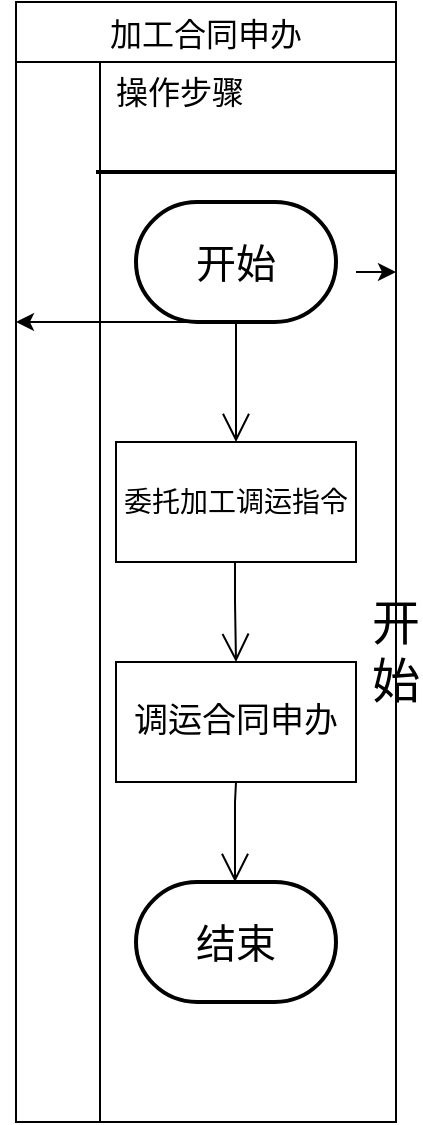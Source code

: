 <mxfile version="22.1.7" type="github">
  <diagram name="第 1 页" id="iP12DBV8bAaUlN6JMXEY">
    <mxGraphModel dx="1050" dy="530" grid="1" gridSize="10" guides="1" tooltips="1" connect="1" arrows="1" fold="1" page="1" pageScale="1" pageWidth="827" pageHeight="1169" math="0" shadow="0">
      <root>
        <mxCell id="0" />
        <mxCell id="1" parent="0" />
        <mxCell id="yWSRPp1NiUVczaKX_BIT-1" value="加工合同申办" style="shape=table;startSize=30;container=1;collapsible=0;childLayout=tableLayout;fixedRows=1;rowLines=0;fontStyle=0;strokeColor=default;fontSize=16;" vertex="1" parent="1">
          <mxGeometry x="320" y="190" width="190" height="560" as="geometry" />
        </mxCell>
        <mxCell id="yWSRPp1NiUVczaKX_BIT-2" value="" style="shape=tableRow;horizontal=0;startSize=0;swimlaneHead=0;swimlaneBody=0;top=0;left=0;bottom=0;right=0;collapsible=0;dropTarget=0;fillColor=none;points=[[0,0.5],[1,0.5]];portConstraint=eastwest;strokeColor=inherit;fontSize=16;" vertex="1" parent="yWSRPp1NiUVczaKX_BIT-1">
          <mxGeometry y="30" width="190" height="30" as="geometry" />
        </mxCell>
        <mxCell id="yWSRPp1NiUVczaKX_BIT-3" value="" style="shape=partialRectangle;html=1;whiteSpace=wrap;connectable=0;fillColor=none;top=0;left=0;bottom=0;right=0;overflow=hidden;pointerEvents=1;strokeColor=inherit;fontSize=16;" vertex="1" parent="yWSRPp1NiUVczaKX_BIT-2">
          <mxGeometry width="42" height="30" as="geometry">
            <mxRectangle width="42" height="30" as="alternateBounds" />
          </mxGeometry>
        </mxCell>
        <mxCell id="yWSRPp1NiUVczaKX_BIT-4" value="操作步骤" style="shape=partialRectangle;html=1;whiteSpace=wrap;connectable=0;fillColor=none;top=0;left=0;bottom=0;right=0;align=left;spacingLeft=6;overflow=hidden;strokeColor=inherit;fontSize=16;" vertex="1" parent="yWSRPp1NiUVczaKX_BIT-2">
          <mxGeometry x="42" width="148" height="30" as="geometry">
            <mxRectangle width="148" height="30" as="alternateBounds" />
          </mxGeometry>
        </mxCell>
        <mxCell id="yWSRPp1NiUVczaKX_BIT-5" value="" style="shape=tableRow;horizontal=0;startSize=0;swimlaneHead=0;swimlaneBody=0;top=0;left=0;bottom=0;right=0;collapsible=0;dropTarget=0;fillColor=none;points=[[0,0.5],[1,0.5]];portConstraint=eastwest;strokeColor=inherit;fontSize=16;" vertex="1" parent="yWSRPp1NiUVczaKX_BIT-1">
          <mxGeometry y="60" width="190" height="30" as="geometry" />
        </mxCell>
        <mxCell id="yWSRPp1NiUVczaKX_BIT-6" value="" style="shape=partialRectangle;html=1;whiteSpace=wrap;connectable=0;fillColor=none;top=0;left=0;bottom=0;right=0;overflow=hidden;strokeColor=inherit;fontSize=16;" vertex="1" parent="yWSRPp1NiUVczaKX_BIT-5">
          <mxGeometry width="42" height="30" as="geometry">
            <mxRectangle width="42" height="30" as="alternateBounds" />
          </mxGeometry>
        </mxCell>
        <mxCell id="yWSRPp1NiUVczaKX_BIT-7" value="" style="shape=partialRectangle;html=1;whiteSpace=wrap;connectable=0;fillColor=none;top=0;left=0;bottom=0;right=0;align=left;spacingLeft=6;overflow=hidden;strokeColor=inherit;fontSize=16;" vertex="1" parent="yWSRPp1NiUVczaKX_BIT-5">
          <mxGeometry x="42" width="148" height="30" as="geometry">
            <mxRectangle width="148" height="30" as="alternateBounds" />
          </mxGeometry>
        </mxCell>
        <mxCell id="yWSRPp1NiUVczaKX_BIT-8" value="" style="shape=tableRow;horizontal=0;startSize=0;swimlaneHead=0;swimlaneBody=0;top=0;left=0;bottom=0;right=0;collapsible=0;dropTarget=0;fillColor=none;points=[[0,0.5],[1,0.5]];portConstraint=eastwest;strokeColor=inherit;fontSize=16;" vertex="1" parent="yWSRPp1NiUVczaKX_BIT-1">
          <mxGeometry y="90" width="190" height="470" as="geometry" />
        </mxCell>
        <mxCell id="yWSRPp1NiUVczaKX_BIT-9" value="" style="shape=partialRectangle;html=1;whiteSpace=wrap;connectable=0;fillColor=none;top=0;left=0;bottom=0;right=0;overflow=hidden;strokeColor=inherit;fontSize=16;" vertex="1" parent="yWSRPp1NiUVczaKX_BIT-8">
          <mxGeometry width="42" height="470" as="geometry">
            <mxRectangle width="42" height="470" as="alternateBounds" />
          </mxGeometry>
        </mxCell>
        <mxCell id="yWSRPp1NiUVczaKX_BIT-10" value="" style="shape=partialRectangle;html=1;whiteSpace=wrap;connectable=0;fillColor=none;top=0;left=0;bottom=0;right=0;align=left;spacingLeft=6;overflow=hidden;strokeColor=inherit;fontSize=16;" vertex="1" parent="yWSRPp1NiUVczaKX_BIT-8">
          <mxGeometry x="42" width="148" height="470" as="geometry">
            <mxRectangle width="148" height="470" as="alternateBounds" />
          </mxGeometry>
        </mxCell>
        <mxCell id="yWSRPp1NiUVczaKX_BIT-13" value="&lt;font style=&quot;font-size: 24px;&quot;&gt;开始&lt;/font&gt;" style="shape=ext;double=1;rounded=1;whiteSpace=wrap;html=1;" vertex="1" parent="yWSRPp1NiUVczaKX_BIT-8">
          <mxGeometry x="190" width="NaN" height="470" as="geometry">
            <mxRectangle width="NaN" height="470" as="alternateBounds" />
          </mxGeometry>
        </mxCell>
        <mxCell id="yWSRPp1NiUVczaKX_BIT-15" value="" style="whiteSpace=wrap;html=1;rounded=1;" vertex="1" parent="yWSRPp1NiUVczaKX_BIT-8">
          <mxGeometry width="NaN" height="470" as="geometry">
            <mxRectangle width="NaN" height="470" as="alternateBounds" />
          </mxGeometry>
        </mxCell>
        <mxCell id="yWSRPp1NiUVczaKX_BIT-11" value="" style="line;strokeWidth=2;html=1;" vertex="1" parent="1">
          <mxGeometry x="360" y="270" width="150" height="10" as="geometry" />
        </mxCell>
        <mxCell id="yWSRPp1NiUVczaKX_BIT-14" value="" style="edgeStyle=orthogonalEdgeStyle;rounded=0;orthogonalLoop=1;jettySize=auto;html=1;" edge="1" parent="1" target="yWSRPp1NiUVczaKX_BIT-13">
          <mxGeometry relative="1" as="geometry">
            <mxPoint x="490" y="325" as="sourcePoint" />
          </mxGeometry>
        </mxCell>
        <mxCell id="yWSRPp1NiUVczaKX_BIT-16" value="" style="edgeStyle=orthogonalEdgeStyle;rounded=0;orthogonalLoop=1;jettySize=auto;html=1;" edge="1" parent="1" target="yWSRPp1NiUVczaKX_BIT-15">
          <mxGeometry relative="1" as="geometry">
            <mxPoint x="430" y="350" as="sourcePoint" />
          </mxGeometry>
        </mxCell>
        <mxCell id="yWSRPp1NiUVczaKX_BIT-19" value="" style="endArrow=open;endFill=1;endSize=12;html=1;rounded=0;exitX=0.5;exitY=1;exitDx=0;exitDy=0;entryX=0.5;entryY=0;entryDx=0;entryDy=0;" edge="1" parent="1" target="yWSRPp1NiUVczaKX_BIT-20">
          <mxGeometry width="160" relative="1" as="geometry">
            <mxPoint x="430" y="350" as="sourcePoint" />
            <mxPoint x="662" y="444" as="targetPoint" />
            <Array as="points">
              <mxPoint x="430" y="370" />
            </Array>
          </mxGeometry>
        </mxCell>
        <mxCell id="yWSRPp1NiUVczaKX_BIT-20" value="&lt;font style=&quot;font-size: 14px;&quot;&gt;委托加工调运指令&lt;/font&gt;" style="rounded=0;whiteSpace=wrap;html=1;" vertex="1" parent="1">
          <mxGeometry x="370" y="410" width="120" height="60" as="geometry" />
        </mxCell>
        <mxCell id="yWSRPp1NiUVczaKX_BIT-21" value="&lt;font style=&quot;font-size: 17px;&quot;&gt;调运合同申办&lt;/font&gt;" style="rounded=0;whiteSpace=wrap;html=1;" vertex="1" parent="1">
          <mxGeometry x="370" y="520" width="120" height="60" as="geometry" />
        </mxCell>
        <mxCell id="yWSRPp1NiUVczaKX_BIT-25" value="&lt;font style=&quot;font-size: 20px;&quot;&gt;开始&lt;/font&gt;" style="strokeWidth=2;html=1;shape=mxgraph.flowchart.terminator;whiteSpace=wrap;" vertex="1" parent="1">
          <mxGeometry x="380" y="290" width="100" height="60" as="geometry" />
        </mxCell>
        <mxCell id="yWSRPp1NiUVczaKX_BIT-26" value="&lt;font style=&quot;font-size: 20px;&quot;&gt;结束&lt;/font&gt;" style="strokeWidth=2;html=1;shape=mxgraph.flowchart.terminator;whiteSpace=wrap;" vertex="1" parent="1">
          <mxGeometry x="380" y="630" width="100" height="60" as="geometry" />
        </mxCell>
        <mxCell id="yWSRPp1NiUVczaKX_BIT-27" value="" style="endArrow=open;endFill=1;endSize=12;html=1;rounded=0;exitX=0.5;exitY=1;exitDx=0;exitDy=0;" edge="1" parent="1">
          <mxGeometry width="160" relative="1" as="geometry">
            <mxPoint x="429.5" y="470" as="sourcePoint" />
            <mxPoint x="430" y="520" as="targetPoint" />
            <Array as="points">
              <mxPoint x="429.5" y="490" />
            </Array>
          </mxGeometry>
        </mxCell>
        <mxCell id="yWSRPp1NiUVczaKX_BIT-28" value="" style="endArrow=open;endFill=1;endSize=12;html=1;rounded=0;entryX=0.5;entryY=0;entryDx=0;entryDy=0;" edge="1" parent="1">
          <mxGeometry width="160" relative="1" as="geometry">
            <mxPoint x="430" y="580" as="sourcePoint" />
            <mxPoint x="429.5" y="630" as="targetPoint" />
            <Array as="points">
              <mxPoint x="429.5" y="590" />
            </Array>
          </mxGeometry>
        </mxCell>
      </root>
    </mxGraphModel>
  </diagram>
</mxfile>
